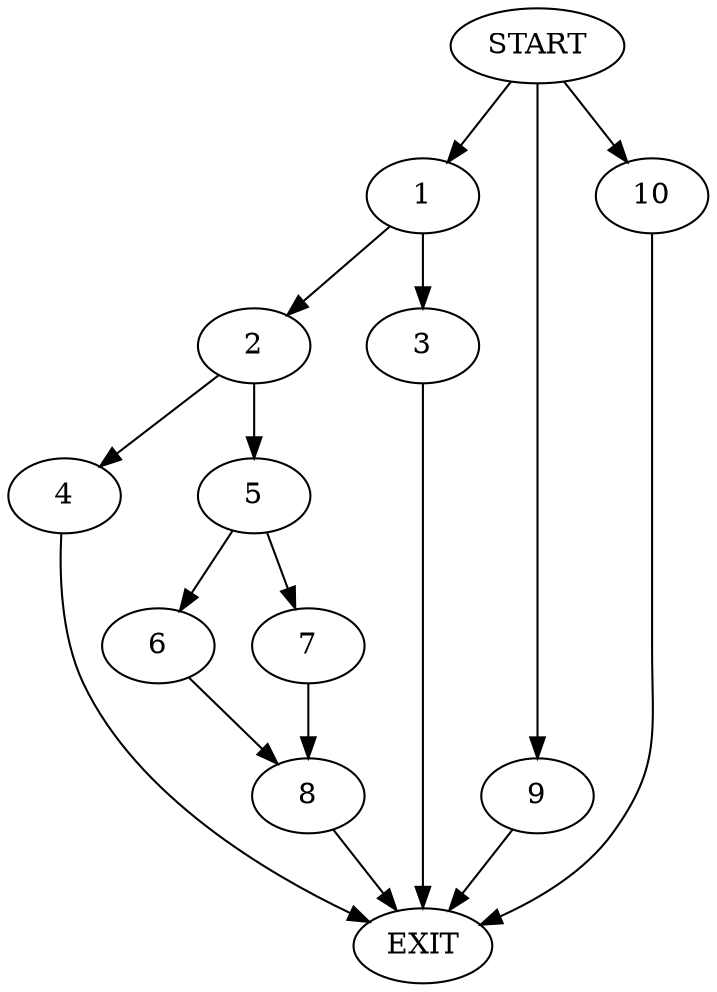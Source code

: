 digraph {
0 [label="START"]
11 [label="EXIT"]
0 -> 1
1 -> 2
1 -> 3
3 -> 11
2 -> 4
2 -> 5
4 -> 11
5 -> 6
5 -> 7
7 -> 8
6 -> 8
8 -> 11
0 -> 9
9 -> 11
0 -> 10
10 -> 11
}
